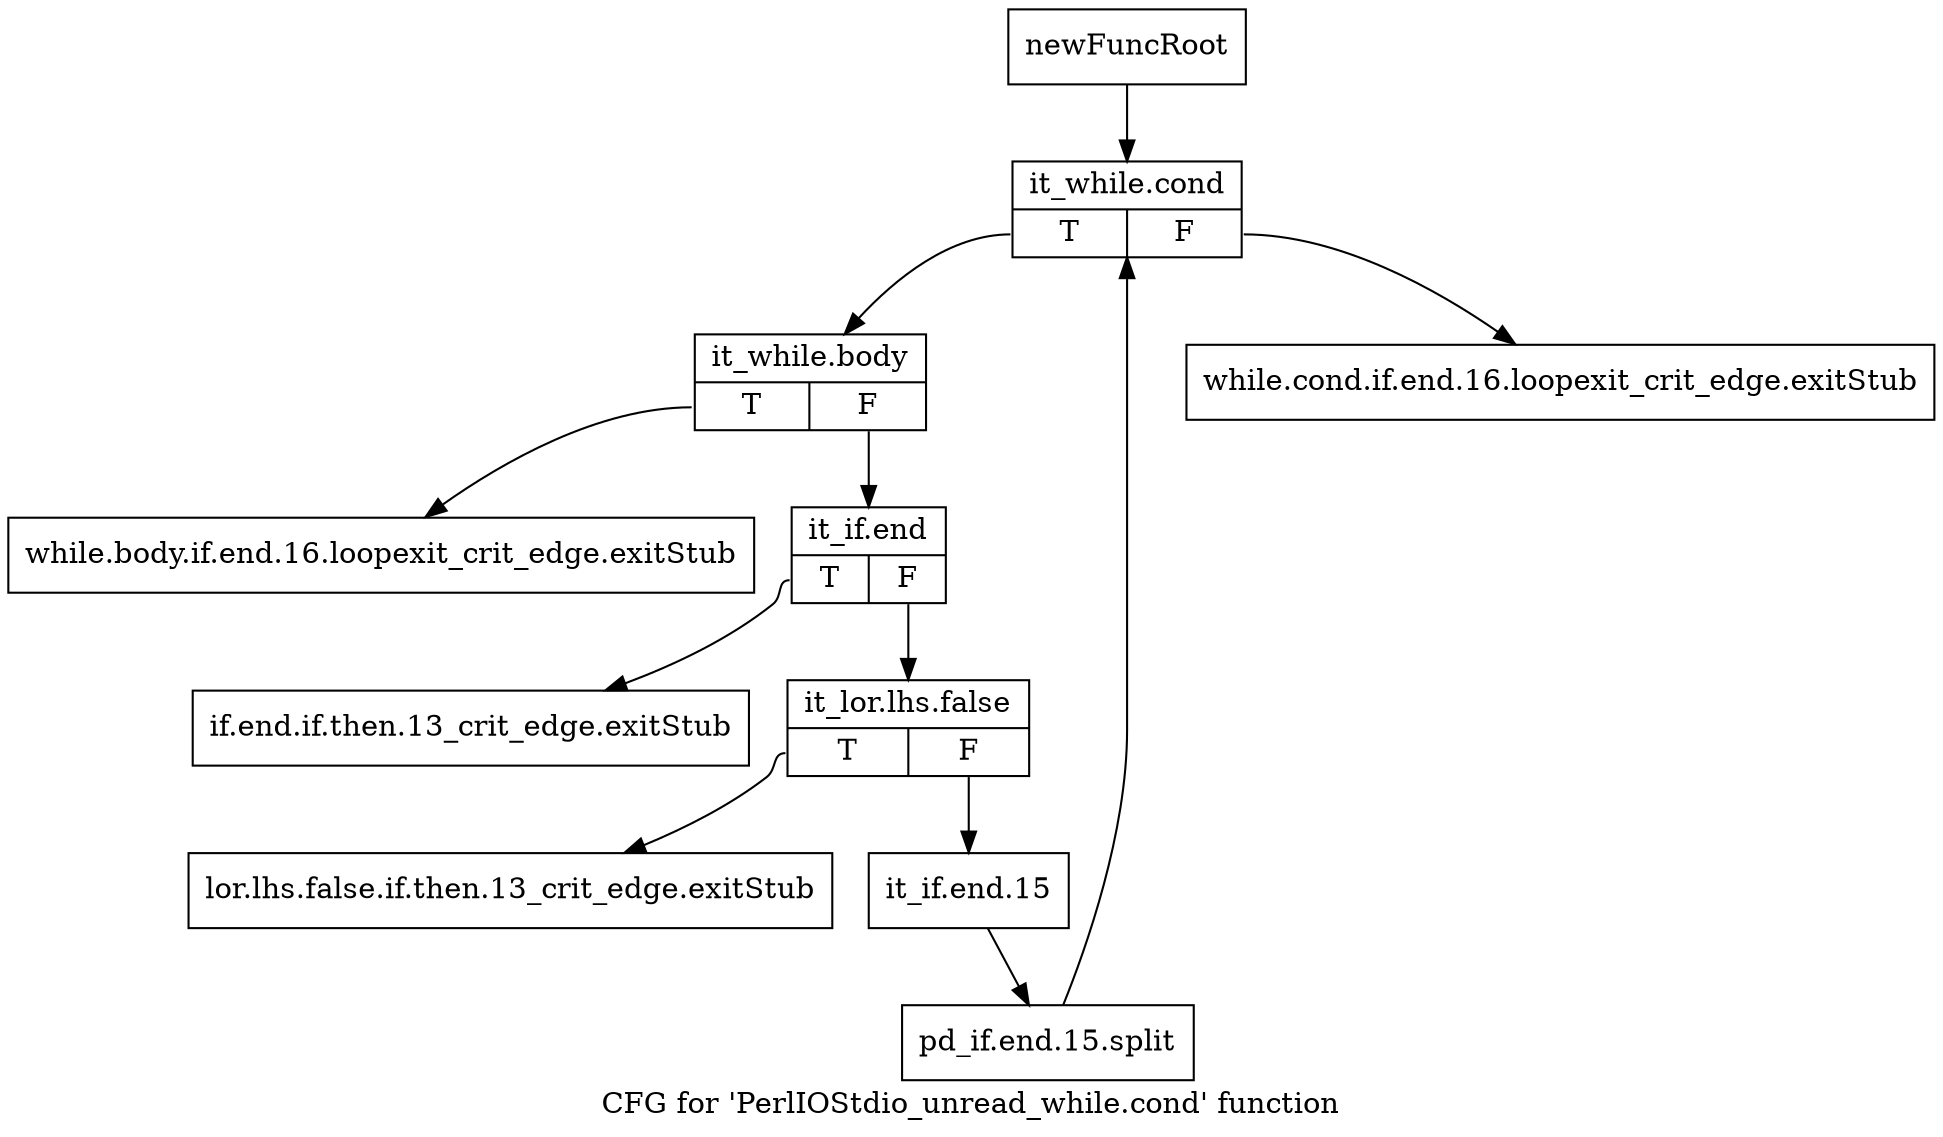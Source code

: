 digraph "CFG for 'PerlIOStdio_unread_while.cond' function" {
	label="CFG for 'PerlIOStdio_unread_while.cond' function";

	Node0x4daa1b0 [shape=record,label="{newFuncRoot}"];
	Node0x4daa1b0 -> Node0x4daa340;
	Node0x4daa200 [shape=record,label="{while.cond.if.end.16.loopexit_crit_edge.exitStub}"];
	Node0x4daa250 [shape=record,label="{while.body.if.end.16.loopexit_crit_edge.exitStub}"];
	Node0x4daa2a0 [shape=record,label="{if.end.if.then.13_crit_edge.exitStub}"];
	Node0x4daa2f0 [shape=record,label="{lor.lhs.false.if.then.13_crit_edge.exitStub}"];
	Node0x4daa340 [shape=record,label="{it_while.cond|{<s0>T|<s1>F}}"];
	Node0x4daa340:s0 -> Node0x4daa390;
	Node0x4daa340:s1 -> Node0x4daa200;
	Node0x4daa390 [shape=record,label="{it_while.body|{<s0>T|<s1>F}}"];
	Node0x4daa390:s0 -> Node0x4daa250;
	Node0x4daa390:s1 -> Node0x4daa3e0;
	Node0x4daa3e0 [shape=record,label="{it_if.end|{<s0>T|<s1>F}}"];
	Node0x4daa3e0:s0 -> Node0x4daa2a0;
	Node0x4daa3e0:s1 -> Node0x4daa430;
	Node0x4daa430 [shape=record,label="{it_lor.lhs.false|{<s0>T|<s1>F}}"];
	Node0x4daa430:s0 -> Node0x4daa2f0;
	Node0x4daa430:s1 -> Node0x4daa480;
	Node0x4daa480 [shape=record,label="{it_if.end.15}"];
	Node0x4daa480 -> Node0x6623340;
	Node0x6623340 [shape=record,label="{pd_if.end.15.split}"];
	Node0x6623340 -> Node0x4daa340;
}
